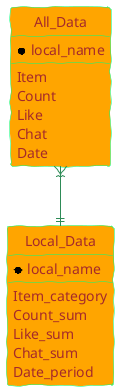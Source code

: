 @startuml Daangn ER diagram
skinparam Style strictuml
skinparam DefaultFontName Calibri
skinparam DefaultFontColor Brown
skinparam DefaultFontStyle bold
skinparam handwritten true
skinparam class {
BackgroundColor Orange
ArrowColor SeaGreen
BorderColor SpringGreen
}
entity "All_Data" as es01 {
    *local_name
    __
    Item
    Count
    Like
    Chat
    Date
}

entity "Local_Data" as es02 {
    *local_name
    __
    Item_category
    Count_sum
    Like_sum
    Chat_sum
    Date_period
}

es01 }|--|| es02

@enduml
